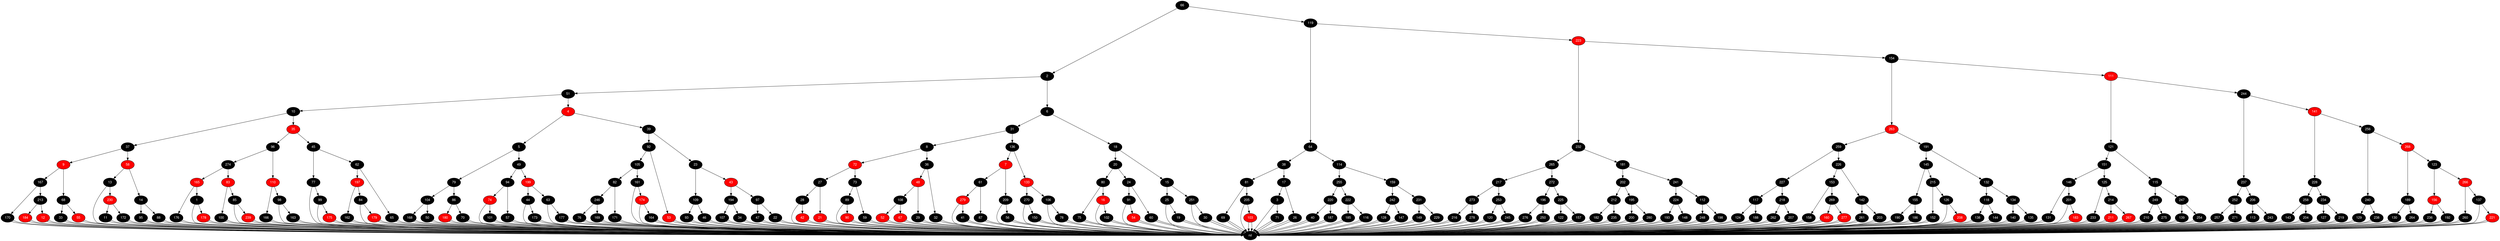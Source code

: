 digraph RB_Teste {
	node [fontname="Helvetica,Arial,sans-serif" style="filled"]
	edge [fontname="Helvetica,Arial,sans-serif" color="black"]

	{
		node [fillcolor=" black" fontcolor=" white"] nil 
		node [fillcolor=" black" fontcolor=" white"] 66 
		node [fillcolor=" black" fontcolor=" white"] 2 
		node [fillcolor=" black" fontcolor=" white"] 51 
		node [fillcolor=" black" fontcolor=" white"] 10 
		node [fillcolor=" black" fontcolor=" white"] 37 
		node [fillcolor=" red" fontcolor=" white"] 9 
		node [fillcolor=" black" fontcolor=" white"] 167 
		node [fillcolor=" black" fontcolor=" white"] 170 
		node [fillcolor=" black" fontcolor=" white"] 213 
		node [fillcolor=" red" fontcolor=" white"] 184 
		node [fillcolor=" red" fontcolor=" white"] 12 
		node [fillcolor=" black" fontcolor=" white"] 68 
		node [fillcolor=" black" fontcolor=" white"] 33 
		node [fillcolor=" red" fontcolor=" white"] 55 
		node [fillcolor=" red" fontcolor=" white"] 58 
		node [fillcolor=" black" fontcolor=" white"] 13 
		node [fillcolor=" red" fontcolor=" white"] 230 
		node [fillcolor=" black" fontcolor=" white"] 11 
		node [fillcolor=" black" fontcolor=" white"] 172 
		node [fillcolor=" black" fontcolor=" white"] 14 
		node [fillcolor=" black" fontcolor=" white"] 95 
		node [fillcolor=" black" fontcolor=" white"] 88 
		node [fillcolor=" red" fontcolor=" white"] 35 
		node [fillcolor=" black" fontcolor=" white"] 96 
		node [fillcolor=" black" fontcolor=" white"] 274 
		node [fillcolor=" red" fontcolor=" white"] 165 
		node [fillcolor=" black" fontcolor=" white"] 176 
		node [fillcolor=" black" fontcolor=" white"] 1 
		node [fillcolor=" red" fontcolor=" white"] 178 
		node [fillcolor=" red" fontcolor=" white"] 83 
		node [fillcolor=" black" fontcolor=" white"] 100 
		node [fillcolor=" black" fontcolor=" white"] 85 
		node [fillcolor=" red" fontcolor=" white"] 239 
		node [fillcolor=" red" fontcolor=" white"] 110 
		node [fillcolor=" black" fontcolor=" white"] 166 
		node [fillcolor=" black" fontcolor=" white"] 98 
		node [fillcolor=" black" fontcolor=" white"] 163 
		node [fillcolor=" black" fontcolor=" white"] 45 
		node [fillcolor=" black" fontcolor=" white"] 77 
		node [fillcolor=" black" fontcolor=" white"] 99 
		node [fillcolor=" red" fontcolor=" white"] 175 
		node [fillcolor=" black" fontcolor=" white"] 62 
		node [fillcolor=" red" fontcolor=" white"] 197 
		node [fillcolor=" black" fontcolor=" white"] 162 
		node [fillcolor=" black" fontcolor=" white"] 84 
		node [fillcolor=" red" fontcolor=" white"] 179 
		node [fillcolor=" black" fontcolor=" white"] 65 
		node [fillcolor=" red" fontcolor=" white"] 4 
		node [fillcolor=" black" fontcolor=" white"] 5 
		node [fillcolor=" black" fontcolor=" white"] 79 
		node [fillcolor=" black" fontcolor=" white"] 104 
		node [fillcolor=" black" fontcolor=" white"] 168 
		node [fillcolor=" black" fontcolor=" white"] 50 
		node [fillcolor=" black" fontcolor=" white"] 86 
		node [fillcolor=" red" fontcolor=" white"] 180 
		node [fillcolor=" black" fontcolor=" white"] 70 
		node [fillcolor=" black" fontcolor=" white"] 49 
		node [fillcolor=" black" fontcolor=" white"] 94 
		node [fillcolor=" red" fontcolor=" white"] 74 
		node [fillcolor=" black" fontcolor=" white"] 101 
		node [fillcolor=" black" fontcolor=" white"] 57 
		node [fillcolor=" red" fontcolor=" white"] 199 
		node [fillcolor=" black" fontcolor=" white"] 44 
		node [fillcolor=" black" fontcolor=" white"] 173 
		node [fillcolor=" black" fontcolor=" white"] 63 
		node [fillcolor=" black" fontcolor=" white"] 177 
		node [fillcolor=" black" fontcolor=" white"] 39 
		node [fillcolor=" black" fontcolor=" white"] 92 
		node [fillcolor=" black" fontcolor=" white"] 105 
		node [fillcolor=" black" fontcolor=" white"] 82 
		node [fillcolor=" black" fontcolor=" white"] 246 
		node [fillcolor=" black" fontcolor=" white"] 76 
		node [fillcolor=" black" fontcolor=" white"] 169 
		node [fillcolor=" black" fontcolor=" white"] 171 
		node [fillcolor=" black" fontcolor=" white"] 161 
		node [fillcolor=" red" fontcolor=" white"] 174 
		node [fillcolor=" black" fontcolor=" white"] 164 
		node [fillcolor=" red" fontcolor=" white"] 53 
		node [fillcolor=" black" fontcolor=" white"] 23 
		node [fillcolor=" black" fontcolor=" white"] 109 
		node [fillcolor=" black" fontcolor=" white"] 93 
		node [fillcolor=" black" fontcolor=" white"] 46 
		node [fillcolor=" red" fontcolor=" white"] 43 
		node [fillcolor=" black" fontcolor=" white"] 194 
		node [fillcolor=" black" fontcolor=" white"] 107 
		node [fillcolor=" black" fontcolor=" white"] 34 
		node [fillcolor=" black" fontcolor=" white"] 97 
		node [fillcolor=" black" fontcolor=" white"] 47 
		node [fillcolor=" black" fontcolor=" white"] 22 
		node [fillcolor=" black" fontcolor=" white"] 6 
		node [fillcolor=" black" fontcolor=" white"] 31 
		node [fillcolor=" black" fontcolor=" white"] 8 
		node [fillcolor=" red" fontcolor=" white"] 72 
		node [fillcolor=" black" fontcolor=" white"] 27 
		node [fillcolor=" black" fontcolor=" white"] 28 
		node [fillcolor=" red" fontcolor=" white"] 42 
		node [fillcolor=" red" fontcolor=" white"] 21 
		node [fillcolor=" black" fontcolor=" white"] 73 
		node [fillcolor=" black" fontcolor=" white"] 89 
		node [fillcolor=" red" fontcolor=" white"] 90 
		node [fillcolor=" black" fontcolor=" white"] 59 
		node [fillcolor=" black" fontcolor=" white"] 36 
		node [fillcolor=" red" fontcolor=" white"] 48 
		node [fillcolor=" black" fontcolor=" white"] 108 
		node [fillcolor=" red" fontcolor=" white"] 52 
		node [fillcolor=" red" fontcolor=" white"] 67 
		node [fillcolor=" black" fontcolor=" white"] 29 
		node [fillcolor=" black" fontcolor=" white"] 32 
		node [fillcolor=" black" fontcolor=" white"] 136 
		node [fillcolor=" red" fontcolor=" white"] 7 
		node [fillcolor=" black" fontcolor=" white"] 61 
		node [fillcolor=" red" fontcolor=" white"] 279 
		node [fillcolor=" black" fontcolor=" white"] 41 
		node [fillcolor=" black" fontcolor=" white"] 87 
		node [fillcolor=" black" fontcolor=" white"] 209 
		node [fillcolor=" black" fontcolor=" white"] 56 
		node [fillcolor=" red" fontcolor=" white"] 133 
		node [fillcolor=" black" fontcolor=" white"] 270 
		node [fillcolor=" black" fontcolor=" white"] 150 
		node [fillcolor=" black" fontcolor=" white"] 106 
		node [fillcolor=" black" fontcolor=" white"] 78 
		node [fillcolor=" black" fontcolor=" white"] 18 
		node [fillcolor=" black" fontcolor=" white"] 20 
		node [fillcolor=" black" fontcolor=" white"] 80 
		node [fillcolor=" black" fontcolor=" white"] 75 
		node [fillcolor=" red" fontcolor=" white"] 16 
		node [fillcolor=" black" fontcolor=" white"] 102 
		node [fillcolor=" black" fontcolor=" white"] 24 
		node [fillcolor=" black" fontcolor=" white"] 91 
		node [fillcolor=" red" fontcolor=" white"] 54 
		node [fillcolor=" black" fontcolor=" white"] 60 
		node [fillcolor=" black" fontcolor=" white"] 15 
		node [fillcolor=" black" fontcolor=" white"] 25 
		node [fillcolor=" black" fontcolor=" white"] 19 
		node [fillcolor=" black" fontcolor=" white"] 251 
		node [fillcolor=" black" fontcolor=" white"] 30 
		node [fillcolor=" black" fontcolor=" white"] 119 
		node [fillcolor=" black" fontcolor=" white"] 64 
		node [fillcolor=" black" fontcolor=" white"] 38 
		node [fillcolor=" black" fontcolor=" white"] 81 
		node [fillcolor=" black" fontcolor=" white"] 69 
		node [fillcolor=" black" fontcolor=" white"] 205 
		node [fillcolor=" red" fontcolor=" white"] 103 
		node [fillcolor=" black" fontcolor=" white"] 17 
		node [fillcolor=" black" fontcolor=" white"] 3 
		node [fillcolor=" black" fontcolor=" white"] 71 
		node [fillcolor=" black" fontcolor=" white"] 26 
		node [fillcolor=" black" fontcolor=" white"] 114 
		node [fillcolor=" black" fontcolor=" white"] 255 
		node [fillcolor=" black" fontcolor=" white"] 220 
		node [fillcolor=" black" fontcolor=" white"] 40 
		node [fillcolor=" black" fontcolor=" white"] 187 
		node [fillcolor=" black" fontcolor=" white"] 222 
		node [fillcolor=" black" fontcolor=" white"] 185 
		node [fillcolor=" black" fontcolor=" white"] 116 
		node [fillcolor=" black" fontcolor=" white"] 159 
		node [fillcolor=" black" fontcolor=" white"] 242 
		node [fillcolor=" black" fontcolor=" white"] 128 
		node [fillcolor=" black" fontcolor=" white"] 147 
		node [fillcolor=" black" fontcolor=" white"] 231 
		node [fillcolor=" black" fontcolor=" white"] 149 
		node [fillcolor=" black" fontcolor=" white"] 229 
		node [fillcolor=" red" fontcolor=" white"] 223 
		node [fillcolor=" black" fontcolor=" white"] 232 
		node [fillcolor=" black" fontcolor=" white"] 265 
		node [fillcolor=" black" fontcolor=" white"] 217 
		node [fillcolor=" black" fontcolor=" white"] 273 
		node [fillcolor=" black" fontcolor=" white"] 216 
		node [fillcolor=" black" fontcolor=" white"] 278 
		node [fillcolor=" black" fontcolor=" white"] 253 
		node [fillcolor=" black" fontcolor=" white"] 120 
		node [fillcolor=" black" fontcolor=" white"] 245 
		node [fillcolor=" black" fontcolor=" white"] 272 
		node [fillcolor=" black" fontcolor=" white"] 196 
		node [fillcolor=" black" fontcolor=" white"] 276 
		node [fillcolor=" black" fontcolor=" white"] 250 
		node [fillcolor=" black" fontcolor=" white"] 225 
		node [fillcolor=" black" fontcolor=" white"] 122 
		node [fillcolor=" black" fontcolor=" white"] 157 
		node [fillcolor=" black" fontcolor=" white"] 181 
		node [fillcolor=" black" fontcolor=" white"] 202 
		node [fillcolor=" black" fontcolor=" white"] 212 
		node [fillcolor=" black" fontcolor=" white"] 182 
		node [fillcolor=" black" fontcolor=" white"] 235 
		node [fillcolor=" black" fontcolor=" white"] 195 
		node [fillcolor=" black" fontcolor=" white"] 200 
		node [fillcolor=" black" fontcolor=" white"] 280 
		node [fillcolor=" black" fontcolor=" white"] 241 
		node [fillcolor=" black" fontcolor=" white"] 224 
		node [fillcolor=" black" fontcolor=" white"] 193 
		node [fillcolor=" black" fontcolor=" white"] 148 
		node [fillcolor=" black" fontcolor=" white"] 112 
		node [fillcolor=" black" fontcolor=" white"] 248 
		node [fillcolor=" black" fontcolor=" white"] 198 
		node [fillcolor=" black" fontcolor=" white"] 154 
		node [fillcolor=" red" fontcolor=" white"] 263 
		node [fillcolor=" black" fontcolor=" white"] 259 
		node [fillcolor=" black" fontcolor=" white"] 227 
		node [fillcolor=" black" fontcolor=" white"] 117 
		node [fillcolor=" black" fontcolor=" white"] 124 
		node [fillcolor=" black" fontcolor=" white"] 188 
		node [fillcolor=" black" fontcolor=" white"] 218 
		node [fillcolor=" black" fontcolor=" white"] 262 
		node [fillcolor=" black" fontcolor=" white"] 207 
		node [fillcolor=" black" fontcolor=" white"] 226 
		node [fillcolor=" black" fontcolor=" white"] 153 
		node [fillcolor=" black" fontcolor=" white"] 158 
		node [fillcolor=" black" fontcolor=" white"] 269 
		node [fillcolor=" red" fontcolor=" white"] 160 
		node [fillcolor=" red" fontcolor=" white"] 277 
		node [fillcolor=" black" fontcolor=" white"] 142 
		node [fillcolor=" black" fontcolor=" white"] 261 
		node [fillcolor=" black" fontcolor=" white"] 203 
		node [fillcolor=" black" fontcolor=" white"] 191 
		node [fillcolor=" black" fontcolor=" white"] 145 
		node [fillcolor=" black" fontcolor=" white"] 155 
		node [fillcolor=" black" fontcolor=" white"] 190 
		node [fillcolor=" black" fontcolor=" white"] 186 
		node [fillcolor=" black" fontcolor=" white"] 215 
		node [fillcolor=" black" fontcolor=" white"] 152 
		node [fillcolor=" black" fontcolor=" white"] 126 
		node [fillcolor=" red" fontcolor=" white"] 208 
		node [fillcolor=" black" fontcolor=" white"] 132 
		node [fillcolor=" black" fontcolor=" white"] 118 
		node [fillcolor=" black" fontcolor=" white"] 138 
		node [fillcolor=" black" fontcolor=" white"] 144 
		node [fillcolor=" black" fontcolor=" white"] 134 
		node [fillcolor=" black" fontcolor=" white"] 140 
		node [fillcolor=" black" fontcolor=" white"] 135 
		node [fillcolor=" red" fontcolor=" white"] 111 
		node [fillcolor=" black" fontcolor=" white"] 121 
		node [fillcolor=" black" fontcolor=" white"] 151 
		node [fillcolor=" black" fontcolor=" white"] 146 
		node [fillcolor=" black" fontcolor=" white"] 131 
		node [fillcolor=" black" fontcolor=" white"] 201 
		node [fillcolor=" red" fontcolor=" white"] 183 
		node [fillcolor=" black" fontcolor=" white"] 125 
		node [fillcolor=" black" fontcolor=" white"] 233 
		node [fillcolor=" black" fontcolor=" white"] 214 
		node [fillcolor=" red" fontcolor=" white"] 211 
		node [fillcolor=" red" fontcolor=" white"] 267 
		node [fillcolor=" black" fontcolor=" white"] 115 
		node [fillcolor=" black" fontcolor=" white"] 249 
		node [fillcolor=" black" fontcolor=" white"] 210 
		node [fillcolor=" black" fontcolor=" white"] 275 
		node [fillcolor=" black" fontcolor=" white"] 247 
		node [fillcolor=" black" fontcolor=" white"] 139 
		node [fillcolor=" black" fontcolor=" white"] 254 
		node [fillcolor=" black" fontcolor=" white"] 244 
		node [fillcolor=" black" fontcolor=" white"] 237 
		node [fillcolor=" black" fontcolor=" white"] 252 
		node [fillcolor=" black" fontcolor=" white"] 257 
		node [fillcolor=" black" fontcolor=" white"] 271 
		node [fillcolor=" black" fontcolor=" white"] 206 
		node [fillcolor=" black" fontcolor=" white"] 113 
		node [fillcolor=" black" fontcolor=" white"] 243 
		node [fillcolor=" red" fontcolor=" white"] 141 
		node [fillcolor=" black" fontcolor=" white"] 228 
		node [fillcolor=" black" fontcolor=" white"] 258 
		node [fillcolor=" black" fontcolor=" white"] 143 
		node [fillcolor=" black" fontcolor=" white"] 204 
		node [fillcolor=" black" fontcolor=" white"] 234 
		node [fillcolor=" black" fontcolor=" white"] 127 
		node [fillcolor=" black" fontcolor=" white"] 219 
		node [fillcolor=" black" fontcolor=" white"] 256 
		node [fillcolor=" black" fontcolor=" white"] 240 
		node [fillcolor=" black" fontcolor=" white"] 129 
		node [fillcolor=" black" fontcolor=" white"] 238 
		node [fillcolor=" red" fontcolor=" white"] 268 
		node [fillcolor=" black" fontcolor=" white"] 189 
		node [fillcolor=" black" fontcolor=" white"] 130 
		node [fillcolor=" black" fontcolor=" white"] 264 
		node [fillcolor=" black" fontcolor=" white"] 123 
		node [fillcolor=" red" fontcolor=" white"] 156 
		node [fillcolor=" black" fontcolor=" white"] 236 
		node [fillcolor=" black" fontcolor=" white"] 192 
		node [fillcolor=" red" fontcolor=" white"] 266 
		node [fillcolor=" black" fontcolor=" white"] 260 
		node [fillcolor=" black" fontcolor=" white"] 137 
		node [fillcolor=" red" fontcolor=" white"] 221 
	}

	66 -> 2 
	66 -> 119 
	2 -> 51 
	2 -> 6 
	51 -> 10 
	51 -> 4 
	10 -> 37 
	10 -> 35 
	37 -> 9 
	37 -> 58 
	9 -> 167 
	9 -> 68 
	167 -> 170 
	167 -> 213 
	170 -> nil 
	170 -> nil 
	213 -> 184 
	213 -> 12 
	184 -> nil 
	184 -> nil 
	12 -> nil 
	12 -> nil 
	68 -> 33 
	68 -> 55 
	33 -> nil 
	33 -> nil 
	55 -> nil 
	55 -> nil 
	58 -> 13 
	58 -> 14 
	13 -> 230 
	13 -> nil 
	230 -> 11 
	230 -> 172 
	11 -> nil 
	11 -> nil 
	172 -> nil 
	172 -> nil 
	14 -> 95 
	14 -> 88 
	95 -> nil 
	95 -> nil 
	88 -> nil 
	88 -> nil 
	35 -> 96 
	35 -> 45 
	96 -> 274 
	96 -> 110 
	274 -> 165 
	274 -> 83 
	165 -> 176 
	165 -> 1 
	176 -> nil 
	176 -> nil 
	1 -> 178 
	1 -> nil 
	178 -> nil 
	178 -> nil 
	83 -> 100 
	83 -> 85 
	100 -> nil 
	100 -> nil 
	85 -> 239 
	85 -> nil 
	239 -> nil 
	239 -> nil 
	110 -> 166 
	110 -> 98 
	166 -> nil 
	166 -> nil 
	98 -> 163 
	98 -> nil 
	163 -> nil 
	163 -> nil 
	45 -> 77 
	45 -> 62 
	77 -> 99 
	77 -> nil 
	99 -> 175 
	99 -> nil 
	175 -> nil 
	175 -> nil 
	62 -> 197 
	62 -> 65 
	197 -> 162 
	197 -> 84 
	162 -> nil 
	162 -> nil 
	84 -> 179 
	84 -> nil 
	179 -> nil 
	179 -> nil 
	65 -> nil 
	65 -> nil 
	4 -> 5 
	4 -> 39 
	5 -> 79 
	5 -> 49 
	79 -> 104 
	79 -> 86 
	104 -> 168 
	104 -> 50 
	168 -> nil 
	168 -> nil 
	50 -> nil 
	50 -> nil 
	86 -> 180 
	86 -> 70 
	180 -> nil 
	180 -> nil 
	70 -> nil 
	70 -> nil 
	49 -> 94 
	49 -> 199 
	94 -> 74 
	94 -> 57 
	74 -> 101 
	74 -> nil 
	101 -> nil 
	101 -> nil 
	57 -> nil 
	57 -> nil 
	199 -> 44 
	199 -> 63 
	44 -> 173 
	44 -> nil 
	173 -> nil 
	173 -> nil 
	63 -> 177 
	63 -> nil 
	177 -> nil 
	177 -> nil 
	39 -> 92 
	39 -> 23 
	92 -> 105 
	92 -> 53 
	105 -> 82 
	105 -> 161 
	82 -> 246 
	82 -> 171 
	246 -> 76 
	246 -> 169 
	76 -> nil 
	76 -> nil 
	169 -> nil 
	169 -> nil 
	171 -> nil 
	171 -> nil 
	161 -> 174 
	161 -> nil 
	174 -> 164 
	174 -> nil 
	164 -> nil 
	164 -> nil 
	53 -> nil 
	53 -> nil 
	23 -> 109 
	23 -> 43 
	109 -> 93 
	109 -> 46 
	93 -> nil 
	93 -> nil 
	46 -> nil 
	46 -> nil 
	43 -> 194 
	43 -> 97 
	194 -> 107 
	194 -> 34 
	107 -> nil 
	107 -> nil 
	34 -> nil 
	34 -> nil 
	97 -> 47 
	97 -> 22 
	47 -> nil 
	47 -> nil 
	22 -> nil 
	22 -> nil 
	6 -> 31 
	6 -> 18 
	31 -> 8 
	31 -> 136 
	8 -> 72 
	8 -> 36 
	72 -> 27 
	72 -> 73 
	27 -> 28 
	27 -> 21 
	28 -> 42 
	28 -> nil 
	42 -> nil 
	42 -> nil 
	21 -> nil 
	21 -> nil 
	73 -> 89 
	73 -> 59 
	89 -> 90 
	89 -> nil 
	90 -> nil 
	90 -> nil 
	59 -> nil 
	59 -> nil 
	36 -> 48 
	36 -> 32 
	48 -> 108 
	48 -> 29 
	108 -> 52 
	108 -> 67 
	52 -> nil 
	52 -> nil 
	67 -> nil 
	67 -> nil 
	29 -> nil 
	29 -> nil 
	32 -> nil 
	32 -> nil 
	136 -> 7 
	136 -> 133 
	7 -> 61 
	7 -> 209 
	61 -> 279 
	61 -> 87 
	279 -> 41 
	279 -> nil 
	41 -> nil 
	41 -> nil 
	87 -> nil 
	87 -> nil 
	209 -> 56 
	209 -> nil 
	56 -> nil 
	56 -> nil 
	133 -> 270 
	133 -> 106 
	270 -> 150 
	270 -> nil 
	150 -> nil 
	150 -> nil 
	106 -> 78 
	106 -> nil 
	78 -> nil 
	78 -> nil 
	18 -> 20 
	18 -> 15 
	20 -> 80 
	20 -> 24 
	80 -> 75 
	80 -> 16 
	75 -> nil 
	75 -> nil 
	16 -> 102 
	16 -> nil 
	102 -> nil 
	102 -> nil 
	24 -> 91 
	24 -> 60 
	91 -> 54 
	91 -> nil 
	54 -> nil 
	54 -> nil 
	60 -> nil 
	60 -> nil 
	15 -> 25 
	15 -> 251 
	25 -> 19 
	25 -> nil 
	19 -> nil 
	19 -> nil 
	251 -> 30 
	251 -> nil 
	30 -> nil 
	30 -> nil 
	119 -> 64 
	119 -> 223 
	64 -> 38 
	64 -> 114 
	38 -> 81 
	38 -> 17 
	81 -> 69 
	81 -> 205 
	69 -> nil 
	69 -> nil 
	205 -> 103 
	205 -> nil 
	103 -> nil 
	103 -> nil 
	17 -> 3 
	17 -> 26 
	3 -> 71 
	3 -> nil 
	71 -> nil 
	71 -> nil 
	26 -> nil 
	26 -> nil 
	114 -> 255 
	114 -> 159 
	255 -> 220 
	255 -> 222 
	220 -> 40 
	220 -> 187 
	40 -> nil 
	40 -> nil 
	187 -> nil 
	187 -> nil 
	222 -> 185 
	222 -> 116 
	185 -> nil 
	185 -> nil 
	116 -> nil 
	116 -> nil 
	159 -> 242 
	159 -> 231 
	242 -> 128 
	242 -> 147 
	128 -> nil 
	128 -> nil 
	147 -> nil 
	147 -> nil 
	231 -> 149 
	231 -> 229 
	149 -> nil 
	149 -> nil 
	229 -> nil 
	229 -> nil 
	223 -> 232 
	223 -> 154 
	232 -> 265 
	232 -> 181 
	265 -> 217 
	265 -> 272 
	217 -> 273 
	217 -> 253 
	273 -> 216 
	273 -> 278 
	216 -> nil 
	216 -> nil 
	278 -> nil 
	278 -> nil 
	253 -> 120 
	253 -> 245 
	120 -> nil 
	120 -> nil 
	245 -> nil 
	245 -> nil 
	272 -> 196 
	272 -> 225 
	196 -> 276 
	196 -> 250 
	276 -> nil 
	276 -> nil 
	250 -> nil 
	250 -> nil 
	225 -> 122 
	225 -> 157 
	122 -> nil 
	122 -> nil 
	157 -> nil 
	157 -> nil 
	181 -> 202 
	181 -> 241 
	202 -> 212 
	202 -> 195 
	212 -> 182 
	212 -> 235 
	182 -> nil 
	182 -> nil 
	235 -> nil 
	235 -> nil 
	195 -> 200 
	195 -> 280 
	200 -> nil 
	200 -> nil 
	280 -> nil 
	280 -> nil 
	241 -> 224 
	241 -> 112 
	224 -> 193 
	224 -> 148 
	193 -> nil 
	193 -> nil 
	148 -> nil 
	148 -> nil 
	112 -> 248 
	112 -> 198 
	248 -> nil 
	248 -> nil 
	198 -> nil 
	198 -> nil 
	154 -> 263 
	154 -> 111 
	263 -> 259 
	263 -> 191 
	259 -> 227 
	259 -> 226 
	227 -> 117 
	227 -> 218 
	117 -> 124 
	117 -> 188 
	124 -> nil 
	124 -> nil 
	188 -> nil 
	188 -> nil 
	218 -> 262 
	218 -> 207 
	262 -> nil 
	262 -> nil 
	207 -> nil 
	207 -> nil 
	226 -> 153 
	226 -> 142 
	153 -> 158 
	153 -> 269 
	158 -> nil 
	158 -> nil 
	269 -> 160 
	269 -> 277 
	160 -> nil 
	160 -> nil 
	277 -> nil 
	277 -> nil 
	142 -> 261 
	142 -> 203 
	261 -> nil 
	261 -> nil 
	203 -> nil 
	203 -> nil 
	191 -> 145 
	191 -> 132 
	145 -> 155 
	145 -> 215 
	155 -> 190 
	155 -> 186 
	190 -> nil 
	190 -> nil 
	186 -> nil 
	186 -> nil 
	215 -> 152 
	215 -> 126 
	152 -> nil 
	152 -> nil 
	126 -> 208 
	126 -> nil 
	208 -> nil 
	208 -> nil 
	132 -> 118 
	132 -> 134 
	118 -> 138 
	118 -> 144 
	138 -> nil 
	138 -> nil 
	144 -> nil 
	144 -> nil 
	134 -> 140 
	134 -> 135 
	140 -> nil 
	140 -> nil 
	135 -> nil 
	135 -> nil 
	111 -> 121 
	111 -> 244 
	121 -> 151 
	121 -> 115 
	151 -> 146 
	151 -> 125 
	146 -> 131 
	146 -> 201 
	131 -> nil 
	131 -> nil 
	201 -> 183 
	201 -> nil 
	183 -> nil 
	183 -> nil 
	125 -> 233 
	125 -> 214 
	233 -> nil 
	233 -> nil 
	214 -> 211 
	214 -> 267 
	211 -> nil 
	211 -> nil 
	267 -> nil 
	267 -> nil 
	115 -> 249 
	115 -> 247 
	249 -> 210 
	249 -> 275 
	210 -> nil 
	210 -> nil 
	275 -> nil 
	275 -> nil 
	247 -> 139 
	247 -> 254 
	139 -> nil 
	139 -> nil 
	254 -> nil 
	254 -> nil 
	244 -> 237 
	244 -> 141 
	237 -> 252 
	237 -> 206 
	252 -> 257 
	252 -> 271 
	257 -> nil 
	257 -> nil 
	271 -> nil 
	271 -> nil 
	206 -> 113 
	206 -> 243 
	113 -> nil 
	113 -> nil 
	243 -> nil 
	243 -> nil 
	141 -> 228 
	141 -> 256 
	228 -> 258 
	228 -> 234 
	258 -> 143 
	258 -> 204 
	143 -> nil 
	143 -> nil 
	204 -> nil 
	204 -> nil 
	234 -> 127 
	234 -> 219 
	127 -> nil 
	127 -> nil 
	219 -> nil 
	219 -> nil 
	256 -> 240 
	256 -> 268 
	240 -> 129 
	240 -> 238 
	129 -> nil 
	129 -> nil 
	238 -> nil 
	238 -> nil 
	268 -> 189 
	268 -> 123 
	189 -> 130 
	189 -> 264 
	130 -> nil 
	130 -> nil 
	264 -> nil 
	264 -> nil 
	123 -> 156 
	123 -> 266 
	156 -> 236 
	156 -> 192 
	236 -> nil 
	236 -> nil 
	192 -> nil 
	192 -> nil 
	266 -> 260 
	266 -> 137 
	260 -> nil 
	260 -> nil 
	137 -> 221 
	137 -> nil 
	221 -> nil 
	221 -> nil 
}
